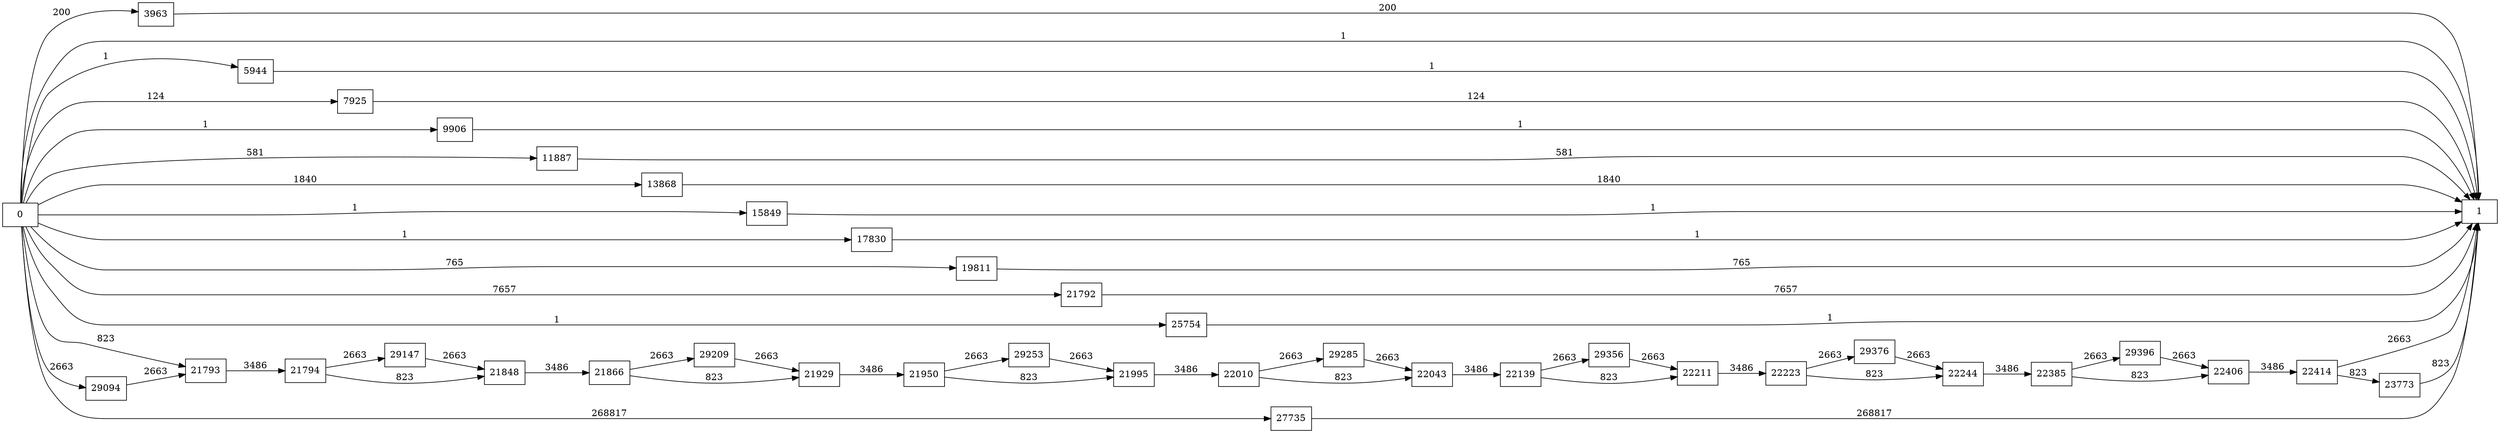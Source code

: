 digraph {
	graph [rankdir=LR]
	node [shape=rectangle]
	3963 -> 1 [label=200]
	5944 -> 1 [label=1]
	7925 -> 1 [label=124]
	9906 -> 1 [label=1]
	11887 -> 1 [label=581]
	13868 -> 1 [label=1840]
	15849 -> 1 [label=1]
	17830 -> 1 [label=1]
	19811 -> 1 [label=765]
	21792 -> 1 [label=7657]
	21793 -> 21794 [label=3486]
	21794 -> 21848 [label=823]
	21794 -> 29147 [label=2663]
	21848 -> 21866 [label=3486]
	21866 -> 21929 [label=823]
	21866 -> 29209 [label=2663]
	21929 -> 21950 [label=3486]
	21950 -> 21995 [label=823]
	21950 -> 29253 [label=2663]
	21995 -> 22010 [label=3486]
	22010 -> 22043 [label=823]
	22010 -> 29285 [label=2663]
	22043 -> 22139 [label=3486]
	22139 -> 22211 [label=823]
	22139 -> 29356 [label=2663]
	22211 -> 22223 [label=3486]
	22223 -> 22244 [label=823]
	22223 -> 29376 [label=2663]
	22244 -> 22385 [label=3486]
	22385 -> 22406 [label=823]
	22385 -> 29396 [label=2663]
	22406 -> 22414 [label=3486]
	22414 -> 1 [label=2663]
	22414 -> 23773 [label=823]
	23773 -> 1 [label=823]
	25754 -> 1 [label=1]
	27735 -> 1 [label=268817]
	29094 -> 21793 [label=2663]
	29147 -> 21848 [label=2663]
	29209 -> 21929 [label=2663]
	29253 -> 21995 [label=2663]
	29285 -> 22043 [label=2663]
	29356 -> 22211 [label=2663]
	29376 -> 22244 [label=2663]
	29396 -> 22406 [label=2663]
	0 -> 21793 [label=823]
	0 -> 1 [label=1]
	0 -> 3963 [label=200]
	0 -> 5944 [label=1]
	0 -> 7925 [label=124]
	0 -> 9906 [label=1]
	0 -> 11887 [label=581]
	0 -> 13868 [label=1840]
	0 -> 15849 [label=1]
	0 -> 17830 [label=1]
	0 -> 19811 [label=765]
	0 -> 21792 [label=7657]
	0 -> 25754 [label=1]
	0 -> 27735 [label=268817]
	0 -> 29094 [label=2663]
}
